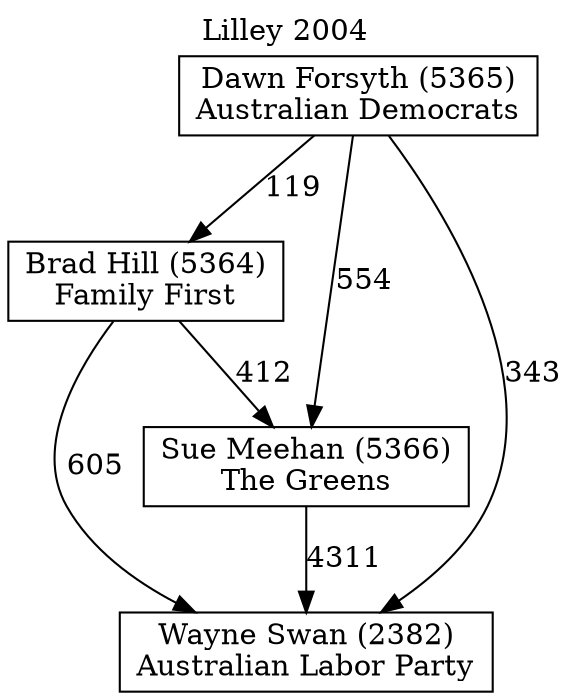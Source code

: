 // House preference flow
digraph "Wayne Swan (2382)_Lilley_2004" {
	graph [label="Lilley 2004" labelloc=t mclimit=10]
	node [shape=box]
	"Brad Hill (5364)" [label="Brad Hill (5364)
Family First"]
	"Dawn Forsyth (5365)" [label="Dawn Forsyth (5365)
Australian Democrats"]
	"Sue Meehan (5366)" [label="Sue Meehan (5366)
The Greens"]
	"Wayne Swan (2382)" [label="Wayne Swan (2382)
Australian Labor Party"]
	"Brad Hill (5364)" -> "Sue Meehan (5366)" [label=412]
	"Brad Hill (5364)" -> "Wayne Swan (2382)" [label=605]
	"Dawn Forsyth (5365)" -> "Brad Hill (5364)" [label=119]
	"Dawn Forsyth (5365)" -> "Sue Meehan (5366)" [label=554]
	"Dawn Forsyth (5365)" -> "Wayne Swan (2382)" [label=343]
	"Sue Meehan (5366)" -> "Wayne Swan (2382)" [label=4311]
}
